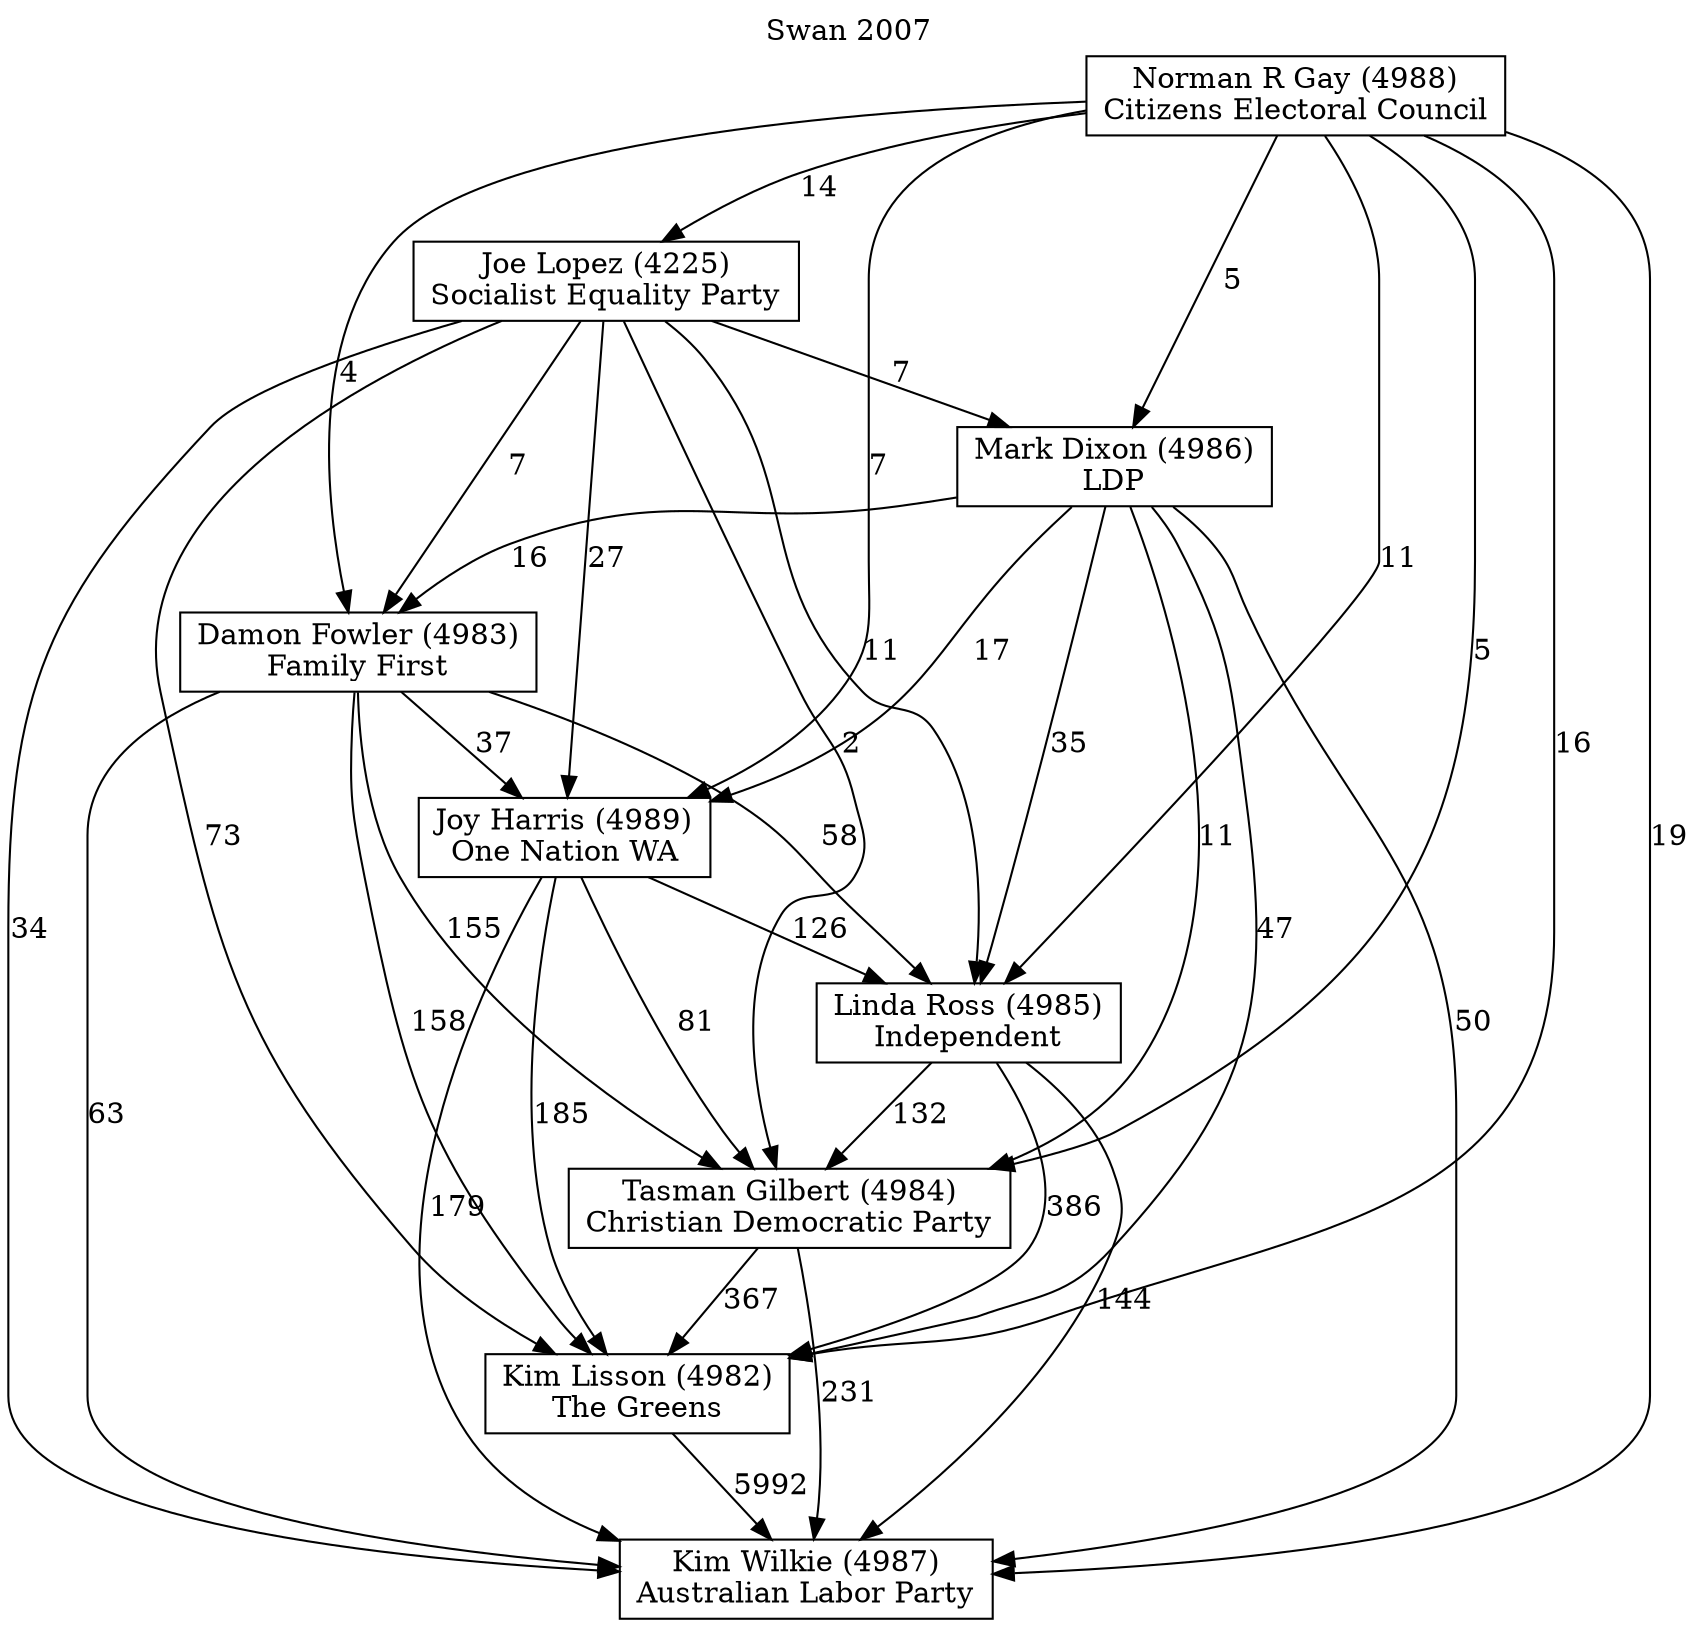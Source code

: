 // House preference flow
digraph "Kim Wilkie (4987)_Swan_2007" {
	graph [label="Swan 2007" labelloc=t mclimit=10]
	node [shape=box]
	"Kim Wilkie (4987)" [label="Kim Wilkie (4987)
Australian Labor Party"]
	"Kim Lisson (4982)" [label="Kim Lisson (4982)
The Greens"]
	"Tasman Gilbert (4984)" [label="Tasman Gilbert (4984)
Christian Democratic Party"]
	"Linda Ross (4985)" [label="Linda Ross (4985)
Independent"]
	"Joy Harris (4989)" [label="Joy Harris (4989)
One Nation WA"]
	"Damon Fowler (4983)" [label="Damon Fowler (4983)
Family First"]
	"Mark Dixon (4986)" [label="Mark Dixon (4986)
LDP"]
	"Joe Lopez (4225)" [label="Joe Lopez (4225)
Socialist Equality Party"]
	"Norman R Gay (4988)" [label="Norman R Gay (4988)
Citizens Electoral Council"]
	"Kim Lisson (4982)" -> "Kim Wilkie (4987)" [label=5992]
	"Tasman Gilbert (4984)" -> "Kim Lisson (4982)" [label=367]
	"Linda Ross (4985)" -> "Tasman Gilbert (4984)" [label=132]
	"Joy Harris (4989)" -> "Linda Ross (4985)" [label=126]
	"Damon Fowler (4983)" -> "Joy Harris (4989)" [label=37]
	"Mark Dixon (4986)" -> "Damon Fowler (4983)" [label=16]
	"Joe Lopez (4225)" -> "Mark Dixon (4986)" [label=7]
	"Norman R Gay (4988)" -> "Joe Lopez (4225)" [label=14]
	"Tasman Gilbert (4984)" -> "Kim Wilkie (4987)" [label=231]
	"Linda Ross (4985)" -> "Kim Wilkie (4987)" [label=144]
	"Joy Harris (4989)" -> "Kim Wilkie (4987)" [label=179]
	"Damon Fowler (4983)" -> "Kim Wilkie (4987)" [label=63]
	"Mark Dixon (4986)" -> "Kim Wilkie (4987)" [label=50]
	"Joe Lopez (4225)" -> "Kim Wilkie (4987)" [label=34]
	"Norman R Gay (4988)" -> "Kim Wilkie (4987)" [label=19]
	"Norman R Gay (4988)" -> "Mark Dixon (4986)" [label=5]
	"Joe Lopez (4225)" -> "Damon Fowler (4983)" [label=7]
	"Norman R Gay (4988)" -> "Damon Fowler (4983)" [label=4]
	"Mark Dixon (4986)" -> "Joy Harris (4989)" [label=17]
	"Joe Lopez (4225)" -> "Joy Harris (4989)" [label=27]
	"Norman R Gay (4988)" -> "Joy Harris (4989)" [label=7]
	"Damon Fowler (4983)" -> "Linda Ross (4985)" [label=58]
	"Mark Dixon (4986)" -> "Linda Ross (4985)" [label=35]
	"Joe Lopez (4225)" -> "Linda Ross (4985)" [label=11]
	"Norman R Gay (4988)" -> "Linda Ross (4985)" [label=11]
	"Joy Harris (4989)" -> "Tasman Gilbert (4984)" [label=81]
	"Damon Fowler (4983)" -> "Tasman Gilbert (4984)" [label=155]
	"Mark Dixon (4986)" -> "Tasman Gilbert (4984)" [label=11]
	"Joe Lopez (4225)" -> "Tasman Gilbert (4984)" [label=2]
	"Norman R Gay (4988)" -> "Tasman Gilbert (4984)" [label=5]
	"Linda Ross (4985)" -> "Kim Lisson (4982)" [label=386]
	"Joy Harris (4989)" -> "Kim Lisson (4982)" [label=185]
	"Damon Fowler (4983)" -> "Kim Lisson (4982)" [label=158]
	"Mark Dixon (4986)" -> "Kim Lisson (4982)" [label=47]
	"Joe Lopez (4225)" -> "Kim Lisson (4982)" [label=73]
	"Norman R Gay (4988)" -> "Kim Lisson (4982)" [label=16]
}
